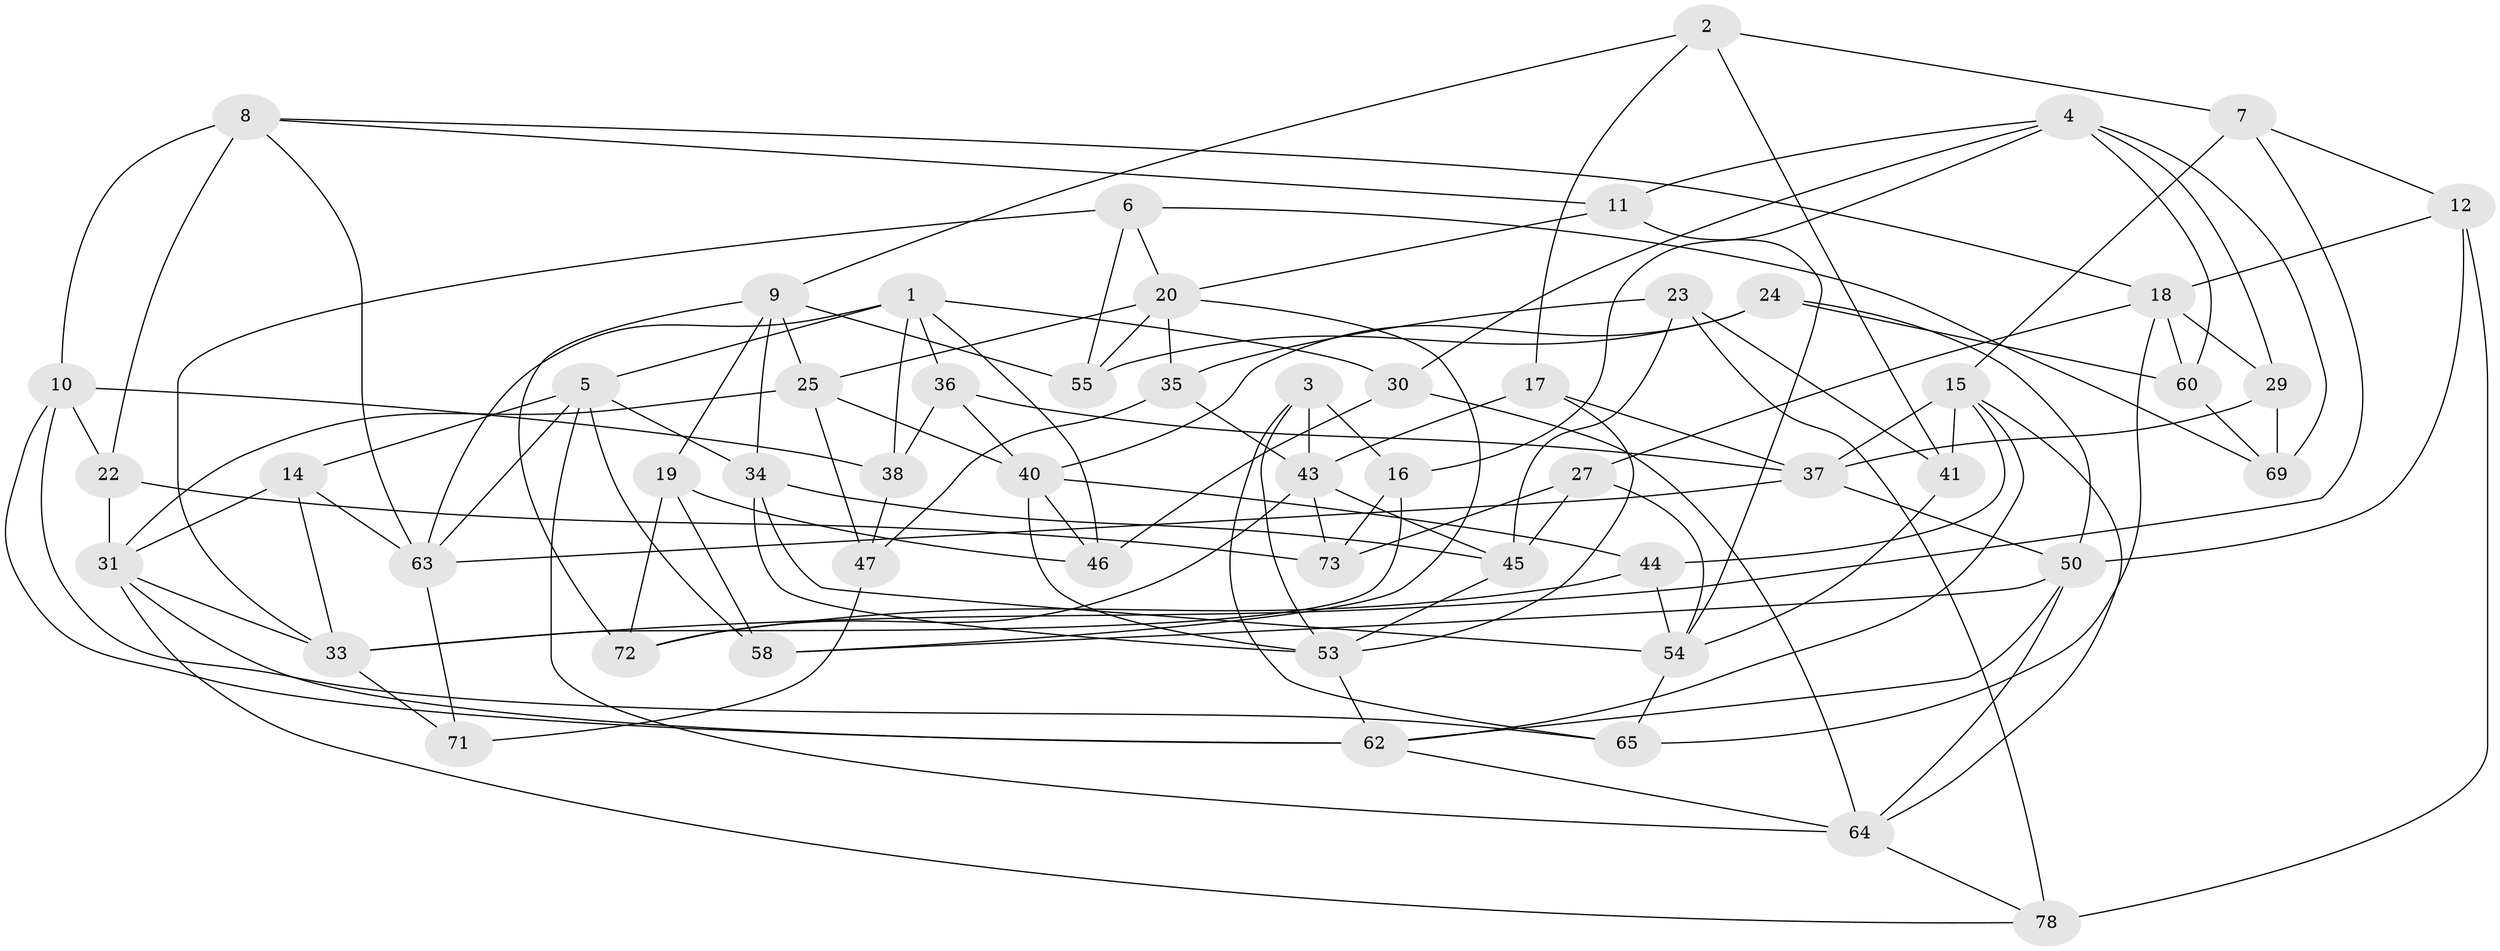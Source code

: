 // Generated by graph-tools (version 1.1) at 2025/52/02/27/25 19:52:27]
// undirected, 55 vertices, 130 edges
graph export_dot {
graph [start="1"]
  node [color=gray90,style=filled];
  1 [super="+26"];
  2;
  3;
  4 [super="+21"];
  5 [super="+66"];
  6;
  7;
  8 [super="+56"];
  9 [super="+13"];
  10 [super="+32"];
  11;
  12;
  14;
  15 [super="+39"];
  16;
  17;
  18 [super="+28"];
  19;
  20 [super="+59"];
  22;
  23;
  24;
  25 [super="+42"];
  27;
  29;
  30;
  31 [super="+51"];
  33 [super="+52"];
  34 [super="+68"];
  35;
  36;
  37 [super="+76"];
  38;
  40 [super="+48"];
  41;
  43 [super="+61"];
  44;
  45 [super="+70"];
  46;
  47 [super="+49"];
  50 [super="+57"];
  53 [super="+77"];
  54 [super="+67"];
  55;
  58;
  60;
  62 [super="+74"];
  63 [super="+75"];
  64 [super="+79"];
  65;
  69;
  71;
  72;
  73;
  78;
  1 -- 30;
  1 -- 38;
  1 -- 36;
  1 -- 5;
  1 -- 46;
  1 -- 63;
  2 -- 41;
  2 -- 9;
  2 -- 17;
  2 -- 7;
  3 -- 43;
  3 -- 65;
  3 -- 16;
  3 -- 53;
  4 -- 30;
  4 -- 69;
  4 -- 29;
  4 -- 16;
  4 -- 11;
  4 -- 60;
  5 -- 64;
  5 -- 14;
  5 -- 34;
  5 -- 58;
  5 -- 63;
  6 -- 69;
  6 -- 55;
  6 -- 20;
  6 -- 33;
  7 -- 12;
  7 -- 33;
  7 -- 15;
  8 -- 18;
  8 -- 10 [weight=2];
  8 -- 11;
  8 -- 22;
  8 -- 63;
  9 -- 19;
  9 -- 72;
  9 -- 25;
  9 -- 55;
  9 -- 34;
  10 -- 65;
  10 -- 62;
  10 -- 38;
  10 -- 22;
  11 -- 54;
  11 -- 20;
  12 -- 18;
  12 -- 78;
  12 -- 50;
  14 -- 31;
  14 -- 63;
  14 -- 33;
  15 -- 37;
  15 -- 41;
  15 -- 44;
  15 -- 64;
  15 -- 62;
  16 -- 33;
  16 -- 73;
  17 -- 43;
  17 -- 53;
  17 -- 37;
  18 -- 29;
  18 -- 65;
  18 -- 27;
  18 -- 60;
  19 -- 46;
  19 -- 58;
  19 -- 72;
  20 -- 58;
  20 -- 55;
  20 -- 25;
  20 -- 35;
  22 -- 73;
  22 -- 31;
  23 -- 45;
  23 -- 78;
  23 -- 35;
  23 -- 41;
  24 -- 55;
  24 -- 60;
  24 -- 40;
  24 -- 50;
  25 -- 40;
  25 -- 47 [weight=2];
  25 -- 31;
  27 -- 73;
  27 -- 45;
  27 -- 54;
  29 -- 37;
  29 -- 69;
  30 -- 46;
  30 -- 64;
  31 -- 78;
  31 -- 62;
  31 -- 33;
  33 -- 71;
  34 -- 54;
  34 -- 45 [weight=2];
  34 -- 53;
  35 -- 43;
  35 -- 47;
  36 -- 38;
  36 -- 37;
  36 -- 40;
  37 -- 63;
  37 -- 50;
  38 -- 47;
  40 -- 53;
  40 -- 46;
  40 -- 44;
  41 -- 54;
  43 -- 72;
  43 -- 73;
  43 -- 45;
  44 -- 54;
  44 -- 72;
  45 -- 53;
  47 -- 71 [weight=2];
  50 -- 64;
  50 -- 58;
  50 -- 62;
  53 -- 62;
  54 -- 65;
  60 -- 69;
  62 -- 64;
  63 -- 71;
  64 -- 78;
}
